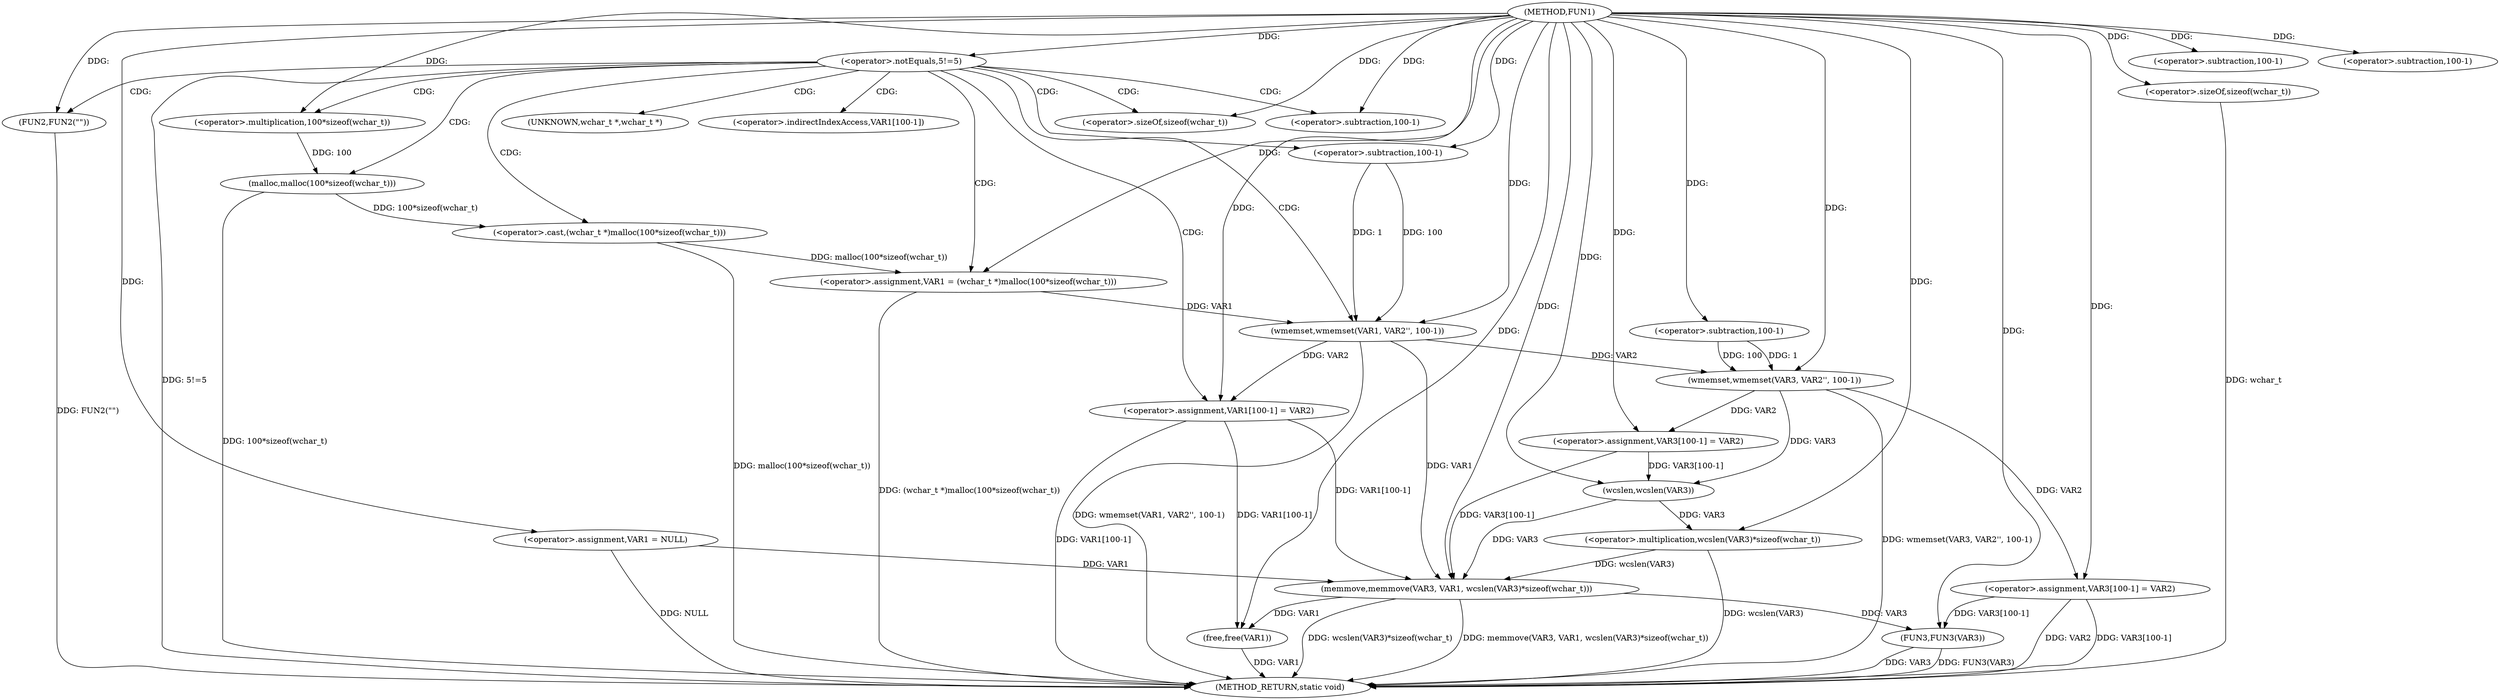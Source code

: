digraph FUN1 {  
"1000100" [label = "(METHOD,FUN1)" ]
"1000171" [label = "(METHOD_RETURN,static void)" ]
"1000103" [label = "(<operator>.assignment,VAR1 = NULL)" ]
"1000107" [label = "(<operator>.notEquals,5!=5)" ]
"1000111" [label = "(FUN2,FUN2(\"\"))" ]
"1000115" [label = "(<operator>.assignment,VAR1 = (wchar_t *)malloc(100*sizeof(wchar_t)))" ]
"1000117" [label = "(<operator>.cast,(wchar_t *)malloc(100*sizeof(wchar_t)))" ]
"1000119" [label = "(malloc,malloc(100*sizeof(wchar_t)))" ]
"1000120" [label = "(<operator>.multiplication,100*sizeof(wchar_t))" ]
"1000122" [label = "(<operator>.sizeOf,sizeof(wchar_t))" ]
"1000124" [label = "(wmemset,wmemset(VAR1, VAR2'', 100-1))" ]
"1000127" [label = "(<operator>.subtraction,100-1)" ]
"1000130" [label = "(<operator>.assignment,VAR1[100-1] = VAR2)" ]
"1000133" [label = "(<operator>.subtraction,100-1)" ]
"1000139" [label = "(wmemset,wmemset(VAR3, VAR2'', 100-1))" ]
"1000142" [label = "(<operator>.subtraction,100-1)" ]
"1000145" [label = "(<operator>.assignment,VAR3[100-1] = VAR2)" ]
"1000148" [label = "(<operator>.subtraction,100-1)" ]
"1000152" [label = "(memmove,memmove(VAR3, VAR1, wcslen(VAR3)*sizeof(wchar_t)))" ]
"1000155" [label = "(<operator>.multiplication,wcslen(VAR3)*sizeof(wchar_t))" ]
"1000156" [label = "(wcslen,wcslen(VAR3))" ]
"1000158" [label = "(<operator>.sizeOf,sizeof(wchar_t))" ]
"1000160" [label = "(<operator>.assignment,VAR3[100-1] = VAR2)" ]
"1000163" [label = "(<operator>.subtraction,100-1)" ]
"1000167" [label = "(FUN3,FUN3(VAR3))" ]
"1000169" [label = "(free,free(VAR1))" ]
"1000118" [label = "(UNKNOWN,wchar_t *,wchar_t *)" ]
"1000131" [label = "(<operator>.indirectIndexAccess,VAR1[100-1])" ]
  "1000107" -> "1000171"  [ label = "DDG: 5!=5"] 
  "1000103" -> "1000171"  [ label = "DDG: NULL"] 
  "1000139" -> "1000171"  [ label = "DDG: wmemset(VAR3, VAR2'', 100-1)"] 
  "1000119" -> "1000171"  [ label = "DDG: 100*sizeof(wchar_t)"] 
  "1000169" -> "1000171"  [ label = "DDG: VAR1"] 
  "1000155" -> "1000171"  [ label = "DDG: wcslen(VAR3)"] 
  "1000117" -> "1000171"  [ label = "DDG: malloc(100*sizeof(wchar_t))"] 
  "1000158" -> "1000171"  [ label = "DDG: wchar_t"] 
  "1000115" -> "1000171"  [ label = "DDG: (wchar_t *)malloc(100*sizeof(wchar_t))"] 
  "1000167" -> "1000171"  [ label = "DDG: VAR3"] 
  "1000160" -> "1000171"  [ label = "DDG: VAR2"] 
  "1000152" -> "1000171"  [ label = "DDG: memmove(VAR3, VAR1, wcslen(VAR3)*sizeof(wchar_t))"] 
  "1000152" -> "1000171"  [ label = "DDG: wcslen(VAR3)*sizeof(wchar_t)"] 
  "1000167" -> "1000171"  [ label = "DDG: FUN3(VAR3)"] 
  "1000111" -> "1000171"  [ label = "DDG: FUN2(\"\")"] 
  "1000160" -> "1000171"  [ label = "DDG: VAR3[100-1]"] 
  "1000130" -> "1000171"  [ label = "DDG: VAR1[100-1]"] 
  "1000124" -> "1000171"  [ label = "DDG: wmemset(VAR1, VAR2'', 100-1)"] 
  "1000100" -> "1000103"  [ label = "DDG: "] 
  "1000100" -> "1000107"  [ label = "DDG: "] 
  "1000100" -> "1000111"  [ label = "DDG: "] 
  "1000117" -> "1000115"  [ label = "DDG: malloc(100*sizeof(wchar_t))"] 
  "1000100" -> "1000115"  [ label = "DDG: "] 
  "1000119" -> "1000117"  [ label = "DDG: 100*sizeof(wchar_t)"] 
  "1000120" -> "1000119"  [ label = "DDG: 100"] 
  "1000100" -> "1000120"  [ label = "DDG: "] 
  "1000100" -> "1000122"  [ label = "DDG: "] 
  "1000115" -> "1000124"  [ label = "DDG: VAR1"] 
  "1000100" -> "1000124"  [ label = "DDG: "] 
  "1000127" -> "1000124"  [ label = "DDG: 100"] 
  "1000127" -> "1000124"  [ label = "DDG: 1"] 
  "1000100" -> "1000127"  [ label = "DDG: "] 
  "1000124" -> "1000130"  [ label = "DDG: VAR2"] 
  "1000100" -> "1000130"  [ label = "DDG: "] 
  "1000100" -> "1000133"  [ label = "DDG: "] 
  "1000100" -> "1000139"  [ label = "DDG: "] 
  "1000124" -> "1000139"  [ label = "DDG: VAR2"] 
  "1000142" -> "1000139"  [ label = "DDG: 100"] 
  "1000142" -> "1000139"  [ label = "DDG: 1"] 
  "1000100" -> "1000142"  [ label = "DDG: "] 
  "1000139" -> "1000145"  [ label = "DDG: VAR2"] 
  "1000100" -> "1000145"  [ label = "DDG: "] 
  "1000100" -> "1000148"  [ label = "DDG: "] 
  "1000156" -> "1000152"  [ label = "DDG: VAR3"] 
  "1000145" -> "1000152"  [ label = "DDG: VAR3[100-1]"] 
  "1000100" -> "1000152"  [ label = "DDG: "] 
  "1000124" -> "1000152"  [ label = "DDG: VAR1"] 
  "1000103" -> "1000152"  [ label = "DDG: VAR1"] 
  "1000130" -> "1000152"  [ label = "DDG: VAR1[100-1]"] 
  "1000155" -> "1000152"  [ label = "DDG: wcslen(VAR3)"] 
  "1000156" -> "1000155"  [ label = "DDG: VAR3"] 
  "1000139" -> "1000156"  [ label = "DDG: VAR3"] 
  "1000145" -> "1000156"  [ label = "DDG: VAR3[100-1]"] 
  "1000100" -> "1000156"  [ label = "DDG: "] 
  "1000100" -> "1000155"  [ label = "DDG: "] 
  "1000100" -> "1000158"  [ label = "DDG: "] 
  "1000100" -> "1000160"  [ label = "DDG: "] 
  "1000139" -> "1000160"  [ label = "DDG: VAR2"] 
  "1000100" -> "1000163"  [ label = "DDG: "] 
  "1000152" -> "1000167"  [ label = "DDG: VAR3"] 
  "1000160" -> "1000167"  [ label = "DDG: VAR3[100-1]"] 
  "1000100" -> "1000167"  [ label = "DDG: "] 
  "1000152" -> "1000169"  [ label = "DDG: VAR1"] 
  "1000130" -> "1000169"  [ label = "DDG: VAR1[100-1]"] 
  "1000100" -> "1000169"  [ label = "DDG: "] 
  "1000107" -> "1000131"  [ label = "CDG: "] 
  "1000107" -> "1000120"  [ label = "CDG: "] 
  "1000107" -> "1000117"  [ label = "CDG: "] 
  "1000107" -> "1000127"  [ label = "CDG: "] 
  "1000107" -> "1000111"  [ label = "CDG: "] 
  "1000107" -> "1000124"  [ label = "CDG: "] 
  "1000107" -> "1000119"  [ label = "CDG: "] 
  "1000107" -> "1000130"  [ label = "CDG: "] 
  "1000107" -> "1000115"  [ label = "CDG: "] 
  "1000107" -> "1000133"  [ label = "CDG: "] 
  "1000107" -> "1000118"  [ label = "CDG: "] 
  "1000107" -> "1000122"  [ label = "CDG: "] 
}
